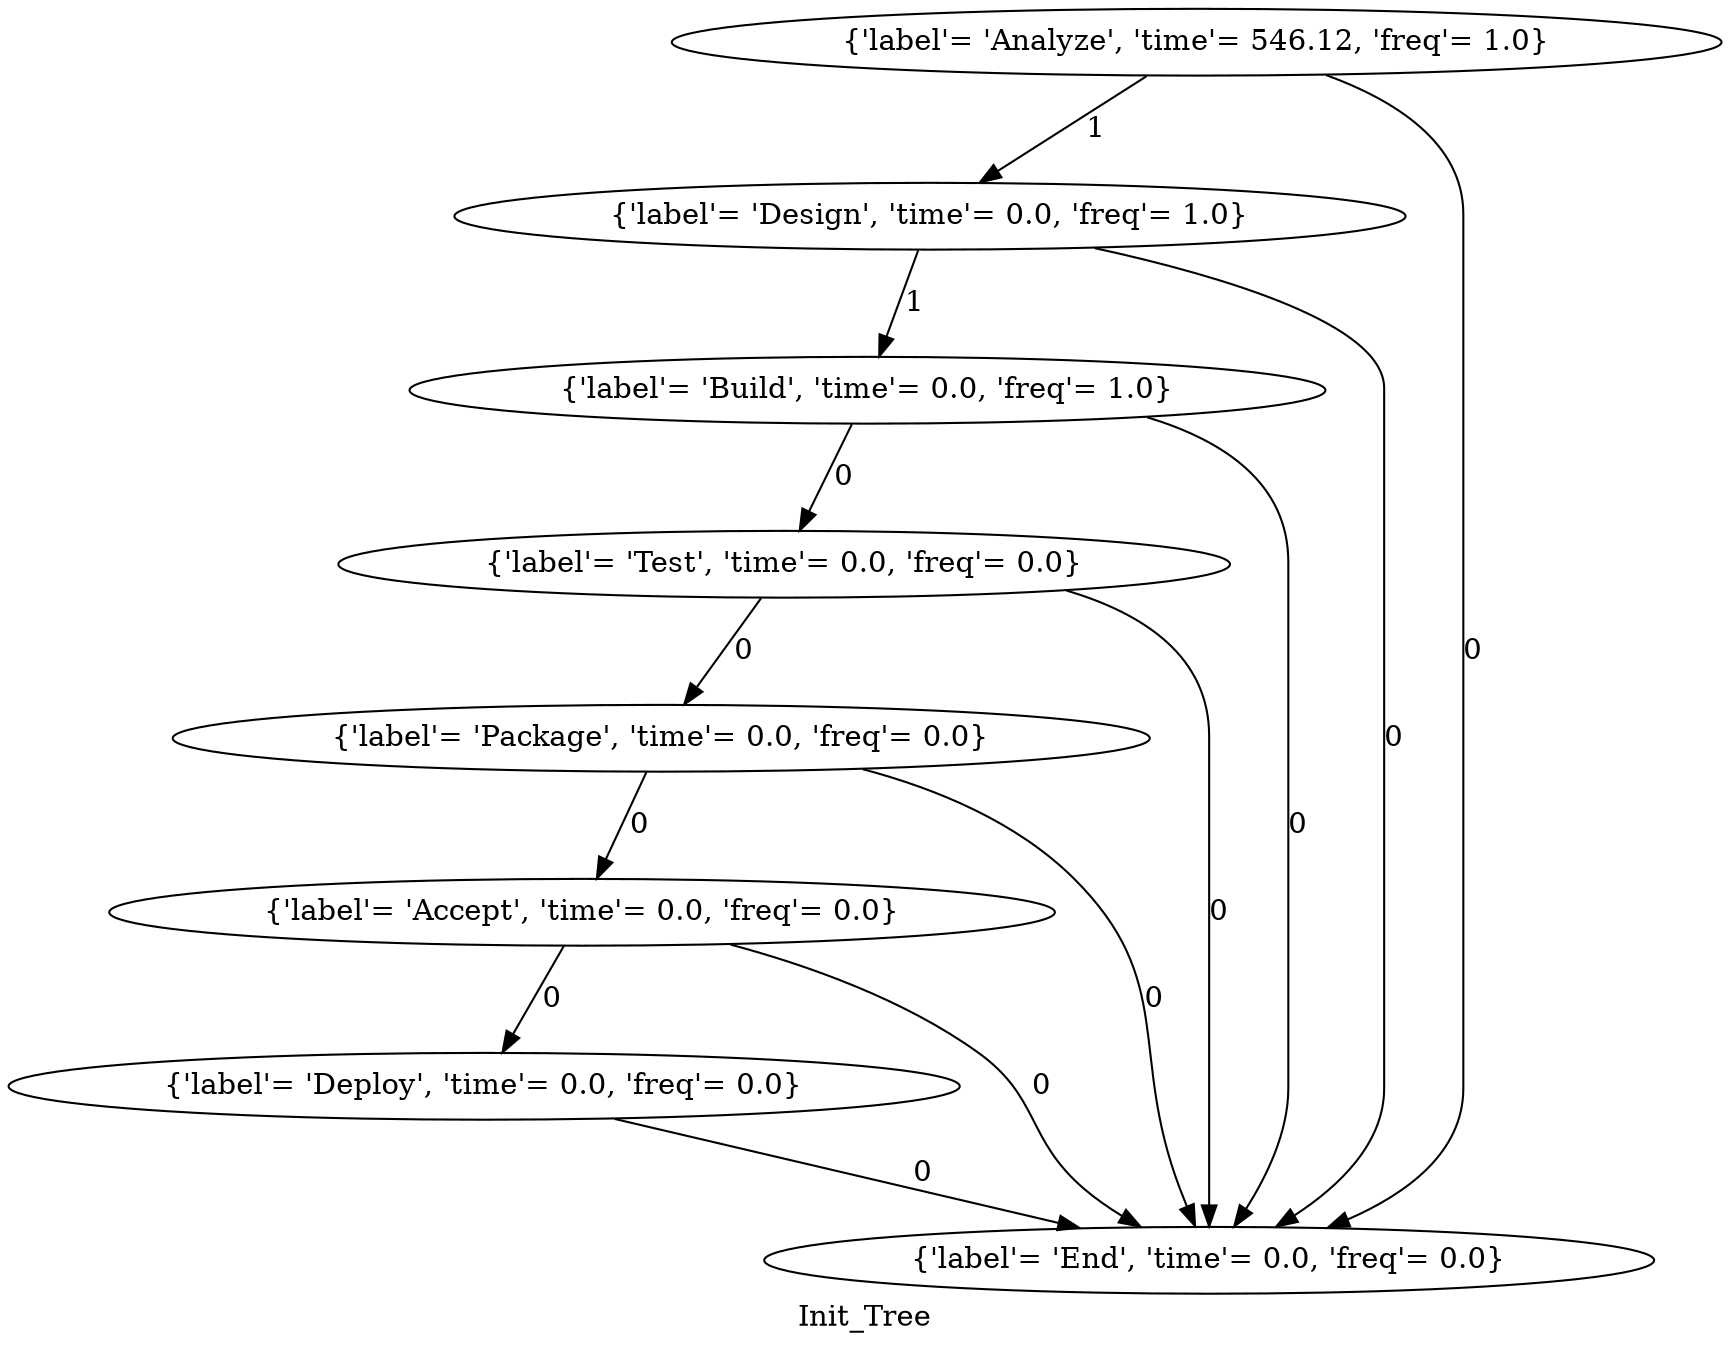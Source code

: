 digraph Init_Tree {
	node [height=.1]
	"{'label'= 'Analyze', 'time'= 546.12, 'freq'= 1.0}"
	"{'label'= 'Design', 'time'= 0.0, 'freq'= 1.0}"
	"{'label'= 'Build', 'time'= 0.0, 'freq'= 1.0}"
	"{'label'= 'Test', 'time'= 0.0, 'freq'= 0.0}"
	"{'label'= 'Package', 'time'= 0.0, 'freq'= 0.0}"
	"{'label'= 'Accept', 'time'= 0.0, 'freq'= 0.0}"
	"{'label'= 'Deploy', 'time'= 0.0, 'freq'= 0.0}"
	"{'label'= 'End', 'time'= 0.0, 'freq'= 0.0}"
	"{'label'= 'End', 'time'= 0.0, 'freq'= 0.0}"
	"{'label'= 'End', 'time'= 0.0, 'freq'= 0.0}"
	"{'label'= 'End', 'time'= 0.0, 'freq'= 0.0}"
	"{'label'= 'End', 'time'= 0.0, 'freq'= 0.0}"
	"{'label'= 'End', 'time'= 0.0, 'freq'= 0.0}"
	"{'label'= 'End', 'time'= 0.0, 'freq'= 0.0}"
	"{'label'= 'Analyze', 'time'= 546.12, 'freq'= 1.0}" -> "{'label'= 'Design', 'time'= 0.0, 'freq'= 1.0}" [label=1]
	"{'label'= 'Analyze', 'time'= 546.12, 'freq'= 1.0}" -> "{'label'= 'End', 'time'= 0.0, 'freq'= 0.0}" [label=0]
	"{'label'= 'Design', 'time'= 0.0, 'freq'= 1.0}" -> "{'label'= 'Build', 'time'= 0.0, 'freq'= 1.0}" [label=1]
	"{'label'= 'Design', 'time'= 0.0, 'freq'= 1.0}" -> "{'label'= 'End', 'time'= 0.0, 'freq'= 0.0}" [label=0]
	"{'label'= 'Build', 'time'= 0.0, 'freq'= 1.0}" -> "{'label'= 'Test', 'time'= 0.0, 'freq'= 0.0}" [label=0]
	"{'label'= 'Build', 'time'= 0.0, 'freq'= 1.0}" -> "{'label'= 'End', 'time'= 0.0, 'freq'= 0.0}" [label=0]
	"{'label'= 'Test', 'time'= 0.0, 'freq'= 0.0}" -> "{'label'= 'Package', 'time'= 0.0, 'freq'= 0.0}" [label=0]
	"{'label'= 'Test', 'time'= 0.0, 'freq'= 0.0}" -> "{'label'= 'End', 'time'= 0.0, 'freq'= 0.0}" [label=0]
	"{'label'= 'Package', 'time'= 0.0, 'freq'= 0.0}" -> "{'label'= 'Accept', 'time'= 0.0, 'freq'= 0.0}" [label=0]
	"{'label'= 'Package', 'time'= 0.0, 'freq'= 0.0}" -> "{'label'= 'End', 'time'= 0.0, 'freq'= 0.0}" [label=0]
	"{'label'= 'Accept', 'time'= 0.0, 'freq'= 0.0}" -> "{'label'= 'Deploy', 'time'= 0.0, 'freq'= 0.0}" [label=0]
	"{'label'= 'Accept', 'time'= 0.0, 'freq'= 0.0}" -> "{'label'= 'End', 'time'= 0.0, 'freq'= 0.0}" [label=0]
	"{'label'= 'Deploy', 'time'= 0.0, 'freq'= 0.0}" -> "{'label'= 'End', 'time'= 0.0, 'freq'= 0.0}" [label=0]
	label=Init_Tree
}
